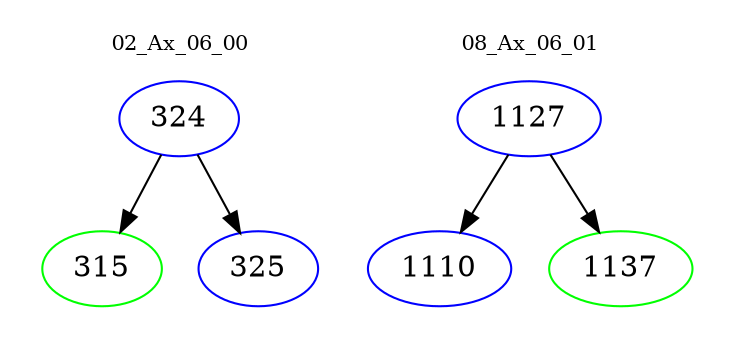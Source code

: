 digraph{
subgraph cluster_0 {
color = white
label = "02_Ax_06_00";
fontsize=10;
T0_324 [label="324", color="blue"]
T0_324 -> T0_315 [color="black"]
T0_315 [label="315", color="green"]
T0_324 -> T0_325 [color="black"]
T0_325 [label="325", color="blue"]
}
subgraph cluster_1 {
color = white
label = "08_Ax_06_01";
fontsize=10;
T1_1127 [label="1127", color="blue"]
T1_1127 -> T1_1110 [color="black"]
T1_1110 [label="1110", color="blue"]
T1_1127 -> T1_1137 [color="black"]
T1_1137 [label="1137", color="green"]
}
}
